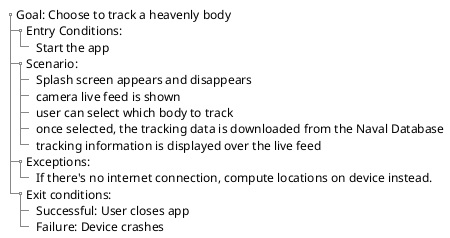 
@startsalt
{
{T
+Goal: Choose to track a heavenly body

++Entry Conditions:

+++Start the app

++Scenario:

+++Splash screen appears and disappears

+++camera live feed is shown

+++user can select which body to track

+++once selected, the tracking data is downloaded from the Naval Database

+++tracking information is displayed over the live feed

++Exceptions:

+++If there's no internet connection, compute locations on device instead.

++Exit conditions:

+++Successful: User closes app

+++Failure: Device crashes
}
}
@endsalt